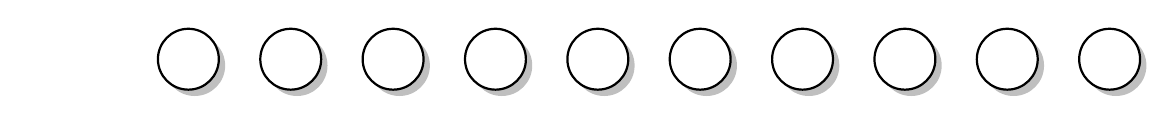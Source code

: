 \usetikzlibrary{shadows,arrows, shapes}

% Define block styles


\tikzstyle{bulle} =  [draw, circle, thick, text centered, minimum width=2em, drop shadow, font = \huge, text = white]




\begin{tikzpicture}

\usefont{U}{cmss}{bx}{n}


\foreach \i in {1,...,10}{
\begin{scope}[xshift=\i*1.3 cm]
  \node[bulle, fill = white] {};
\end{scope}
}
\end{tikzpicture}